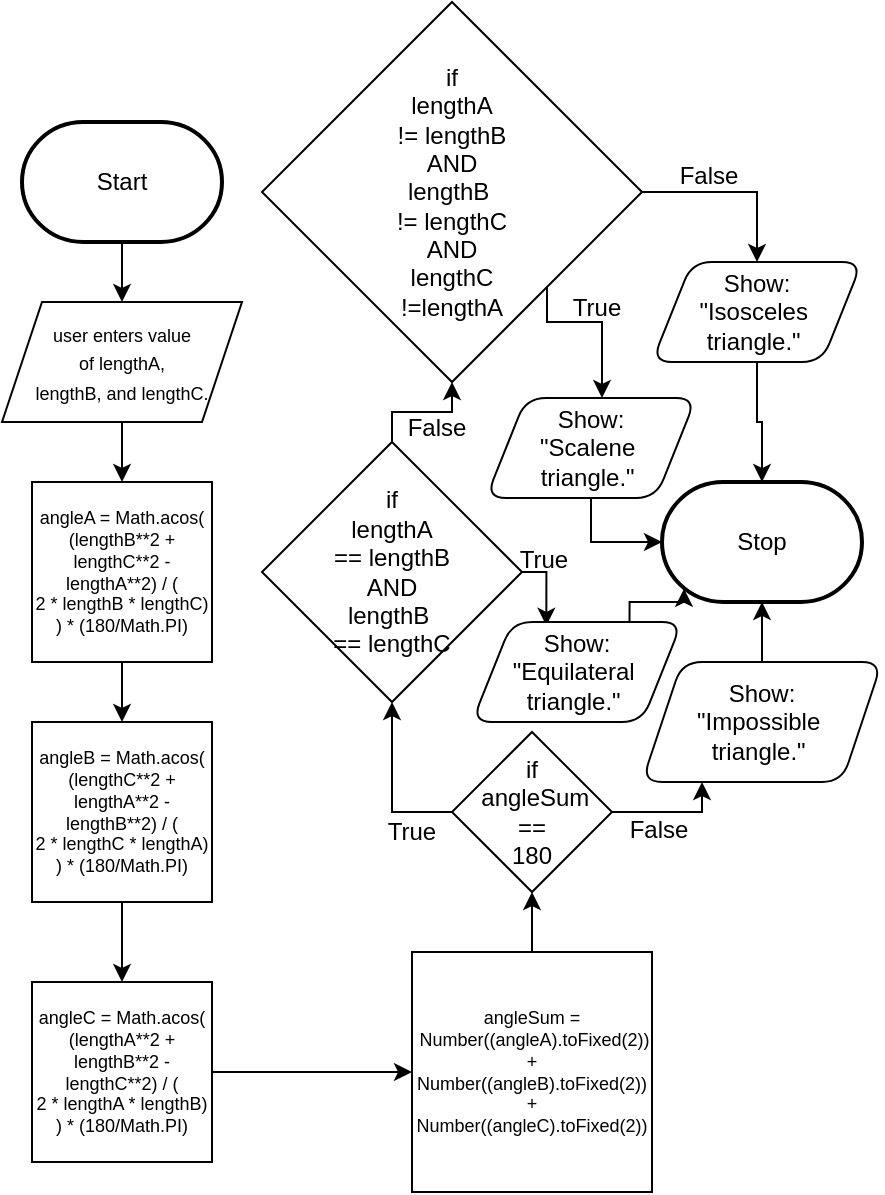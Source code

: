 <mxfile>
    <diagram id="HIP3nbAZw_EuaXWnEj3U" name="Page-1">
        <mxGraphModel dx="709" dy="225" grid="1" gridSize="10" guides="1" tooltips="1" connect="1" arrows="1" fold="1" page="1" pageScale="1" pageWidth="850" pageHeight="1100" math="0" shadow="0">
            <root>
                <mxCell id="0"/>
                <mxCell id="1" parent="0"/>
                <mxCell id="44" style="edgeStyle=orthogonalEdgeStyle;html=1;rounded=0;entryX=0.5;entryY=0;entryDx=0;entryDy=0;" edge="1" parent="1" source="45" target="48">
                    <mxGeometry relative="1" as="geometry">
                        <mxPoint x="280" y="390" as="targetPoint"/>
                    </mxGeometry>
                </mxCell>
                <mxCell id="45" value="Start" style="strokeWidth=2;html=1;shape=mxgraph.flowchart.terminator;whiteSpace=wrap;" vertex="1" parent="1">
                    <mxGeometry x="230" y="310" width="100" height="60" as="geometry"/>
                </mxCell>
                <mxCell id="46" value="Stop" style="strokeWidth=2;html=1;shape=mxgraph.flowchart.terminator;whiteSpace=wrap;" vertex="1" parent="1">
                    <mxGeometry x="550" y="490" width="100" height="60" as="geometry"/>
                </mxCell>
                <mxCell id="47" style="edgeStyle=none;html=1;exitX=0.5;exitY=1;exitDx=0;exitDy=0;entryX=0.5;entryY=0;entryDx=0;entryDy=0;fontSize=9;" edge="1" parent="1" source="48" target="50">
                    <mxGeometry relative="1" as="geometry"/>
                </mxCell>
                <mxCell id="48" value="&lt;font style=&quot;font-size: 9px;&quot;&gt;user enters value&lt;br&gt;of lengthA, &lt;br&gt;lengthB, and lengthC.&lt;/font&gt;" style="shape=parallelogram;perimeter=parallelogramPerimeter;whiteSpace=wrap;html=1;fixedSize=1;" vertex="1" parent="1">
                    <mxGeometry x="220" y="400" width="120" height="60" as="geometry"/>
                </mxCell>
                <mxCell id="49" style="edgeStyle=none;html=1;exitX=0.5;exitY=1;exitDx=0;exitDy=0;entryX=0.5;entryY=0;entryDx=0;entryDy=0;" edge="1" parent="1" source="50" target="52">
                    <mxGeometry relative="1" as="geometry"/>
                </mxCell>
                <mxCell id="50" value="&lt;font style=&quot;font-size: 9px;&quot;&gt;angleA = Math.acos(&lt;br&gt;(lengthB**2 + lengthC**2 - lengthA**2) / (&lt;br&gt;2 * lengthB * lengthC)&lt;br&gt;) * (180/Math.PI)&lt;/font&gt;" style="whiteSpace=wrap;html=1;aspect=fixed;fontSize=9;" vertex="1" parent="1">
                    <mxGeometry x="235" y="490" width="90" height="90" as="geometry"/>
                </mxCell>
                <mxCell id="51" style="edgeStyle=none;html=1;exitX=0.5;exitY=1;exitDx=0;exitDy=0;entryX=0.5;entryY=0;entryDx=0;entryDy=0;" edge="1" parent="1" source="52" target="54">
                    <mxGeometry relative="1" as="geometry"/>
                </mxCell>
                <mxCell id="52" value="&lt;font style=&quot;font-size: 9px;&quot;&gt;angleB = Math.acos(&lt;br&gt;(lengthC**2 + lengthA**2 - lengthB**2) / (&lt;br&gt;2 * lengthC * lengthA)&lt;br&gt;) * (180/Math.PI)&lt;/font&gt;" style="whiteSpace=wrap;html=1;aspect=fixed;fontSize=9;" vertex="1" parent="1">
                    <mxGeometry x="235" y="610" width="90" height="90" as="geometry"/>
                </mxCell>
                <mxCell id="53" style="edgeStyle=none;html=1;exitX=1;exitY=0.5;exitDx=0;exitDy=0;entryX=0;entryY=0.5;entryDx=0;entryDy=0;" edge="1" parent="1" source="54" target="56">
                    <mxGeometry relative="1" as="geometry">
                        <mxPoint x="350" y="784.714" as="targetPoint"/>
                    </mxGeometry>
                </mxCell>
                <mxCell id="54" value="&lt;font style=&quot;font-size: 9px;&quot;&gt;angleC = Math.acos(&lt;br&gt;(lengthA**2 + lengthB**2 - lengthC**2) / (&lt;br&gt;2 * lengthA * lengthB)&lt;br&gt;) * (180/Math.PI)&lt;/font&gt;" style="whiteSpace=wrap;html=1;aspect=fixed;fontSize=9;" vertex="1" parent="1">
                    <mxGeometry x="235" y="740" width="90" height="90" as="geometry"/>
                </mxCell>
                <mxCell id="55" style="edgeStyle=none;html=1;exitX=0.5;exitY=0;exitDx=0;exitDy=0;entryX=0.5;entryY=1;entryDx=0;entryDy=0;" edge="1" parent="1" source="56" target="59">
                    <mxGeometry relative="1" as="geometry">
                        <mxPoint x="424.556" y="690" as="targetPoint"/>
                    </mxGeometry>
                </mxCell>
                <mxCell id="56" value="angleSum =&lt;br&gt;&amp;nbsp;Number((angleA).toFixed(2)) + Number((angleB).toFixed(2)) + Number((angleC).toFixed(2))" style="whiteSpace=wrap;html=1;aspect=fixed;fontSize=9;" vertex="1" parent="1">
                    <mxGeometry x="425" y="725" width="120" height="120" as="geometry"/>
                </mxCell>
                <mxCell id="57" style="edgeStyle=orthogonalEdgeStyle;html=1;exitX=0;exitY=0.5;exitDx=0;exitDy=0;rounded=0;entryX=0.5;entryY=1;entryDx=0;entryDy=0;" edge="1" parent="1" source="59" target="63">
                    <mxGeometry relative="1" as="geometry">
                        <mxPoint x="390" y="610" as="targetPoint"/>
                        <Array as="points">
                            <mxPoint x="415" y="655"/>
                        </Array>
                    </mxGeometry>
                </mxCell>
                <mxCell id="58" style="edgeStyle=orthogonalEdgeStyle;rounded=0;html=1;exitX=1;exitY=0.5;exitDx=0;exitDy=0;entryX=0.25;entryY=1;entryDx=0;entryDy=0;" edge="1" parent="1" source="59" target="69">
                    <mxGeometry relative="1" as="geometry">
                        <mxPoint x="560" y="655.25" as="targetPoint"/>
                    </mxGeometry>
                </mxCell>
                <mxCell id="59" value="if&lt;br&gt;&amp;nbsp;angleSum&lt;br&gt;==&lt;br&gt;180" style="rhombus;whiteSpace=wrap;html=1;" vertex="1" parent="1">
                    <mxGeometry x="445" y="615" width="80" height="80" as="geometry"/>
                </mxCell>
                <mxCell id="60" value="True" style="text;html=1;strokeColor=none;fillColor=none;align=center;verticalAlign=middle;whiteSpace=wrap;rounded=0;" vertex="1" parent="1">
                    <mxGeometry x="395" y="650" width="60" height="30" as="geometry"/>
                </mxCell>
                <mxCell id="61" style="edgeStyle=orthogonalEdgeStyle;rounded=0;html=1;exitX=0.5;exitY=0;exitDx=0;exitDy=0;entryX=0.5;entryY=1;entryDx=0;entryDy=0;" edge="1" parent="1" source="63" target="67">
                    <mxGeometry relative="1" as="geometry"/>
                </mxCell>
                <mxCell id="62" style="edgeStyle=orthogonalEdgeStyle;rounded=0;html=1;exitX=1;exitY=0.5;exitDx=0;exitDy=0;entryX=0.354;entryY=0.038;entryDx=0;entryDy=0;entryPerimeter=0;" edge="1" parent="1" source="63" target="71">
                    <mxGeometry relative="1" as="geometry"/>
                </mxCell>
                <mxCell id="63" value="if &lt;br&gt;lengthA&lt;br&gt;== lengthB&lt;br&gt;AND&lt;br&gt;lengthB&amp;nbsp;&lt;br&gt;== lengthC" style="rhombus;whiteSpace=wrap;html=1;" vertex="1" parent="1">
                    <mxGeometry x="350" y="470" width="130" height="130" as="geometry"/>
                </mxCell>
                <mxCell id="64" value="False" style="text;html=1;align=center;verticalAlign=middle;resizable=0;points=[];autosize=1;strokeColor=none;fillColor=none;" vertex="1" parent="1">
                    <mxGeometry x="412" y="448" width="50" height="30" as="geometry"/>
                </mxCell>
                <mxCell id="65" style="edgeStyle=orthogonalEdgeStyle;rounded=0;html=1;exitX=1;exitY=1;exitDx=0;exitDy=0;" edge="1" parent="1" source="67" target="73">
                    <mxGeometry relative="1" as="geometry">
                        <Array as="points">
                            <mxPoint x="493" y="410"/>
                            <mxPoint x="520" y="410"/>
                        </Array>
                    </mxGeometry>
                </mxCell>
                <mxCell id="66" style="edgeStyle=orthogonalEdgeStyle;rounded=0;html=1;exitX=1;exitY=0.5;exitDx=0;exitDy=0;entryX=0.5;entryY=0;entryDx=0;entryDy=0;" edge="1" parent="1" source="67" target="77">
                    <mxGeometry relative="1" as="geometry"/>
                </mxCell>
                <mxCell id="67" value="if &lt;br&gt;lengthA&lt;br&gt;!= lengthB&lt;br&gt;AND&lt;br&gt;lengthB&amp;nbsp;&lt;br&gt;!= lengthC&lt;br&gt;AND&lt;br&gt;lengthC&lt;br&gt;!=lengthA" style="rhombus;whiteSpace=wrap;html=1;" vertex="1" parent="1">
                    <mxGeometry x="350" y="250" width="190" height="190" as="geometry"/>
                </mxCell>
                <mxCell id="68" style="edgeStyle=orthogonalEdgeStyle;rounded=0;html=1;exitX=0.5;exitY=0;exitDx=0;exitDy=0;entryX=0.5;entryY=1;entryDx=0;entryDy=0;entryPerimeter=0;" edge="1" parent="1" source="69" target="46">
                    <mxGeometry relative="1" as="geometry"/>
                </mxCell>
                <mxCell id="69" value="Show: &lt;br&gt;&quot;Impossible&amp;nbsp;&lt;br&gt;triangle.&quot;&amp;nbsp;" style="shape=parallelogram;perimeter=parallelogramPerimeter;whiteSpace=wrap;html=1;fixedSize=1;rounded=1;" vertex="1" parent="1">
                    <mxGeometry x="540" y="580" width="120" height="60" as="geometry"/>
                </mxCell>
                <mxCell id="70" style="edgeStyle=orthogonalEdgeStyle;rounded=0;html=1;exitX=0.75;exitY=0;exitDx=0;exitDy=0;entryX=0.11;entryY=0.89;entryDx=0;entryDy=0;entryPerimeter=0;" edge="1" parent="1" source="71" target="46">
                    <mxGeometry relative="1" as="geometry"/>
                </mxCell>
                <mxCell id="71" value="Show: &lt;br&gt;&quot;Equilateral&amp;nbsp;&lt;br&gt;triangle.&quot;&amp;nbsp;" style="shape=parallelogram;perimeter=parallelogramPerimeter;whiteSpace=wrap;html=1;fixedSize=1;rounded=1;" vertex="1" parent="1">
                    <mxGeometry x="455" y="560" width="105" height="50" as="geometry"/>
                </mxCell>
                <mxCell id="72" style="edgeStyle=orthogonalEdgeStyle;rounded=0;html=1;exitX=0.5;exitY=1;exitDx=0;exitDy=0;entryX=0;entryY=0.5;entryDx=0;entryDy=0;entryPerimeter=0;" edge="1" parent="1" source="73" target="46">
                    <mxGeometry relative="1" as="geometry"/>
                </mxCell>
                <mxCell id="73" value="Show: &lt;br&gt;&quot;Scalene&amp;nbsp;&lt;br&gt;triangle.&quot;&amp;nbsp;" style="shape=parallelogram;perimeter=parallelogramPerimeter;whiteSpace=wrap;html=1;fixedSize=1;rounded=1;" vertex="1" parent="1">
                    <mxGeometry x="462" y="448" width="105" height="50" as="geometry"/>
                </mxCell>
                <mxCell id="74" value="False" style="text;html=1;align=center;verticalAlign=middle;resizable=0;points=[];autosize=1;strokeColor=none;fillColor=none;" vertex="1" parent="1">
                    <mxGeometry x="523" y="649" width="50" height="30" as="geometry"/>
                </mxCell>
                <mxCell id="75" value="True" style="text;html=1;strokeColor=none;fillColor=none;align=center;verticalAlign=middle;whiteSpace=wrap;rounded=0;" vertex="1" parent="1">
                    <mxGeometry x="461" y="514" width="60" height="30" as="geometry"/>
                </mxCell>
                <mxCell id="76" style="edgeStyle=orthogonalEdgeStyle;rounded=0;html=1;exitX=0.5;exitY=1;exitDx=0;exitDy=0;entryX=0.5;entryY=0;entryDx=0;entryDy=0;entryPerimeter=0;" edge="1" parent="1" source="77" target="46">
                    <mxGeometry relative="1" as="geometry"/>
                </mxCell>
                <mxCell id="77" value="Show: &lt;br&gt;&quot;Isosceles&amp;nbsp;&lt;br&gt;triangle.&quot;&amp;nbsp;" style="shape=parallelogram;perimeter=parallelogramPerimeter;whiteSpace=wrap;html=1;fixedSize=1;rounded=1;" vertex="1" parent="1">
                    <mxGeometry x="545" y="380" width="105" height="50" as="geometry"/>
                </mxCell>
                <mxCell id="80" value="False" style="text;html=1;align=center;verticalAlign=middle;resizable=0;points=[];autosize=1;strokeColor=none;fillColor=none;" vertex="1" parent="1">
                    <mxGeometry x="548" y="322" width="50" height="30" as="geometry"/>
                </mxCell>
                <mxCell id="81" value="True" style="text;html=1;align=center;verticalAlign=middle;resizable=0;points=[];autosize=1;strokeColor=none;fillColor=none;" vertex="1" parent="1">
                    <mxGeometry x="492" y="388" width="50" height="30" as="geometry"/>
                </mxCell>
            </root>
        </mxGraphModel>
    </diagram>
</mxfile>